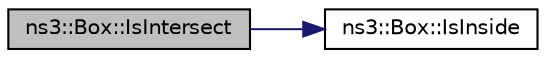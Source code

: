 digraph "ns3::Box::IsIntersect"
{
 // LATEX_PDF_SIZE
  edge [fontname="Helvetica",fontsize="10",labelfontname="Helvetica",labelfontsize="10"];
  node [fontname="Helvetica",fontsize="10",shape=record];
  rankdir="LR";
  Node1 [label="ns3::Box::IsIntersect",height=0.2,width=0.4,color="black", fillcolor="grey75", style="filled", fontcolor="black",tooltip="Checks if a line-segment between position l1 and position l2 intersects a box."];
  Node1 -> Node2 [color="midnightblue",fontsize="10",style="solid",fontname="Helvetica"];
  Node2 [label="ns3::Box::IsInside",height=0.2,width=0.4,color="black", fillcolor="white", style="filled",URL="$classns3_1_1_box.html#a1a67446b6da5eaba91652d1387461564",tooltip=" "];
}
